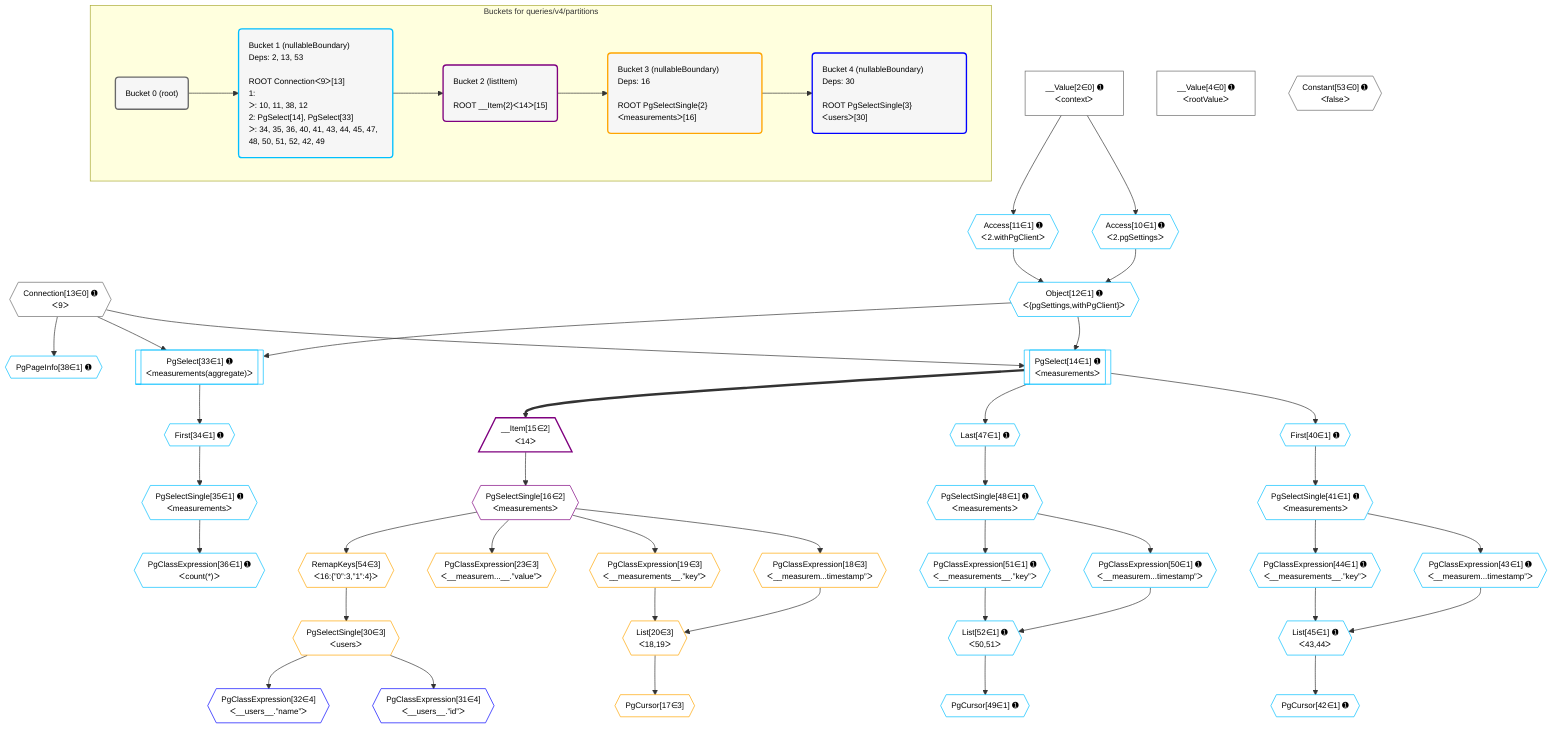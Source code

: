 %%{init: {'themeVariables': { 'fontSize': '12px'}}}%%
graph TD
    classDef path fill:#eee,stroke:#000,color:#000
    classDef plan fill:#fff,stroke-width:1px,color:#000
    classDef itemplan fill:#fff,stroke-width:2px,color:#000
    classDef unbatchedplan fill:#dff,stroke-width:1px,color:#000
    classDef sideeffectplan fill:#fcc,stroke-width:2px,color:#000
    classDef bucket fill:#f6f6f6,color:#000,stroke-width:2px,text-align:left


    %% plan dependencies
    __Value2["__Value[2∈0] ➊<br />ᐸcontextᐳ"]:::plan
    __Value4["__Value[4∈0] ➊<br />ᐸrootValueᐳ"]:::plan
    Connection13{{"Connection[13∈0] ➊<br />ᐸ9ᐳ"}}:::plan
    Constant53{{"Constant[53∈0] ➊<br />ᐸfalseᐳ"}}:::plan
    Object12{{"Object[12∈1] ➊<br />ᐸ{pgSettings,withPgClient}ᐳ"}}:::plan
    Access10{{"Access[10∈1] ➊<br />ᐸ2.pgSettingsᐳ"}}:::plan
    Access11{{"Access[11∈1] ➊<br />ᐸ2.withPgClientᐳ"}}:::plan
    Access10 & Access11 --> Object12
    PgSelect14[["PgSelect[14∈1] ➊<br />ᐸmeasurementsᐳ"]]:::plan
    Object12 & Connection13 --> PgSelect14
    PgSelect33[["PgSelect[33∈1] ➊<br />ᐸmeasurements(aggregate)ᐳ"]]:::plan
    Object12 & Connection13 --> PgSelect33
    List45{{"List[45∈1] ➊<br />ᐸ43,44ᐳ"}}:::plan
    PgClassExpression43{{"PgClassExpression[43∈1] ➊<br />ᐸ__measurem...timestamp”ᐳ"}}:::plan
    PgClassExpression44{{"PgClassExpression[44∈1] ➊<br />ᐸ__measurements__.”key”ᐳ"}}:::plan
    PgClassExpression43 & PgClassExpression44 --> List45
    List52{{"List[52∈1] ➊<br />ᐸ50,51ᐳ"}}:::plan
    PgClassExpression50{{"PgClassExpression[50∈1] ➊<br />ᐸ__measurem...timestamp”ᐳ"}}:::plan
    PgClassExpression51{{"PgClassExpression[51∈1] ➊<br />ᐸ__measurements__.”key”ᐳ"}}:::plan
    PgClassExpression50 & PgClassExpression51 --> List52
    __Value2 --> Access10
    __Value2 --> Access11
    First34{{"First[34∈1] ➊"}}:::plan
    PgSelect33 --> First34
    PgSelectSingle35{{"PgSelectSingle[35∈1] ➊<br />ᐸmeasurementsᐳ"}}:::plan
    First34 --> PgSelectSingle35
    PgClassExpression36{{"PgClassExpression[36∈1] ➊<br />ᐸcount(*)ᐳ"}}:::plan
    PgSelectSingle35 --> PgClassExpression36
    PgPageInfo38{{"PgPageInfo[38∈1] ➊"}}:::plan
    Connection13 --> PgPageInfo38
    First40{{"First[40∈1] ➊"}}:::plan
    PgSelect14 --> First40
    PgSelectSingle41{{"PgSelectSingle[41∈1] ➊<br />ᐸmeasurementsᐳ"}}:::plan
    First40 --> PgSelectSingle41
    PgCursor42{{"PgCursor[42∈1] ➊"}}:::plan
    List45 --> PgCursor42
    PgSelectSingle41 --> PgClassExpression43
    PgSelectSingle41 --> PgClassExpression44
    Last47{{"Last[47∈1] ➊"}}:::plan
    PgSelect14 --> Last47
    PgSelectSingle48{{"PgSelectSingle[48∈1] ➊<br />ᐸmeasurementsᐳ"}}:::plan
    Last47 --> PgSelectSingle48
    PgCursor49{{"PgCursor[49∈1] ➊"}}:::plan
    List52 --> PgCursor49
    PgSelectSingle48 --> PgClassExpression50
    PgSelectSingle48 --> PgClassExpression51
    __Item15[/"__Item[15∈2]<br />ᐸ14ᐳ"\]:::itemplan
    PgSelect14 ==> __Item15
    PgSelectSingle16{{"PgSelectSingle[16∈2]<br />ᐸmeasurementsᐳ"}}:::plan
    __Item15 --> PgSelectSingle16
    List20{{"List[20∈3]<br />ᐸ18,19ᐳ"}}:::plan
    PgClassExpression18{{"PgClassExpression[18∈3]<br />ᐸ__measurem...timestamp”ᐳ"}}:::plan
    PgClassExpression19{{"PgClassExpression[19∈3]<br />ᐸ__measurements__.”key”ᐳ"}}:::plan
    PgClassExpression18 & PgClassExpression19 --> List20
    PgCursor17{{"PgCursor[17∈3]"}}:::plan
    List20 --> PgCursor17
    PgSelectSingle16 --> PgClassExpression18
    PgSelectSingle16 --> PgClassExpression19
    PgClassExpression23{{"PgClassExpression[23∈3]<br />ᐸ__measurem...__.”value”ᐳ"}}:::plan
    PgSelectSingle16 --> PgClassExpression23
    PgSelectSingle30{{"PgSelectSingle[30∈3]<br />ᐸusersᐳ"}}:::plan
    RemapKeys54{{"RemapKeys[54∈3]<br />ᐸ16:{”0”:3,”1”:4}ᐳ"}}:::plan
    RemapKeys54 --> PgSelectSingle30
    PgSelectSingle16 --> RemapKeys54
    PgClassExpression31{{"PgClassExpression[31∈4]<br />ᐸ__users__.”id”ᐳ"}}:::plan
    PgSelectSingle30 --> PgClassExpression31
    PgClassExpression32{{"PgClassExpression[32∈4]<br />ᐸ__users__.”name”ᐳ"}}:::plan
    PgSelectSingle30 --> PgClassExpression32

    %% define steps

    subgraph "Buckets for queries/v4/partitions"
    Bucket0("Bucket 0 (root)"):::bucket
    classDef bucket0 stroke:#696969
    class Bucket0,__Value2,__Value4,Connection13,Constant53 bucket0
    Bucket1("Bucket 1 (nullableBoundary)<br />Deps: 2, 13, 53<br /><br />ROOT Connectionᐸ9ᐳ[13]<br />1: <br />ᐳ: 10, 11, 38, 12<br />2: PgSelect[14], PgSelect[33]<br />ᐳ: 34, 35, 36, 40, 41, 43, 44, 45, 47, 48, 50, 51, 52, 42, 49"):::bucket
    classDef bucket1 stroke:#00bfff
    class Bucket1,Access10,Access11,Object12,PgSelect14,PgSelect33,First34,PgSelectSingle35,PgClassExpression36,PgPageInfo38,First40,PgSelectSingle41,PgCursor42,PgClassExpression43,PgClassExpression44,List45,Last47,PgSelectSingle48,PgCursor49,PgClassExpression50,PgClassExpression51,List52 bucket1
    Bucket2("Bucket 2 (listItem)<br /><br />ROOT __Item{2}ᐸ14ᐳ[15]"):::bucket
    classDef bucket2 stroke:#7f007f
    class Bucket2,__Item15,PgSelectSingle16 bucket2
    Bucket3("Bucket 3 (nullableBoundary)<br />Deps: 16<br /><br />ROOT PgSelectSingle{2}ᐸmeasurementsᐳ[16]"):::bucket
    classDef bucket3 stroke:#ffa500
    class Bucket3,PgCursor17,PgClassExpression18,PgClassExpression19,List20,PgClassExpression23,PgSelectSingle30,RemapKeys54 bucket3
    Bucket4("Bucket 4 (nullableBoundary)<br />Deps: 30<br /><br />ROOT PgSelectSingle{3}ᐸusersᐳ[30]"):::bucket
    classDef bucket4 stroke:#0000ff
    class Bucket4,PgClassExpression31,PgClassExpression32 bucket4
    Bucket0 --> Bucket1
    Bucket1 --> Bucket2
    Bucket2 --> Bucket3
    Bucket3 --> Bucket4
    end
